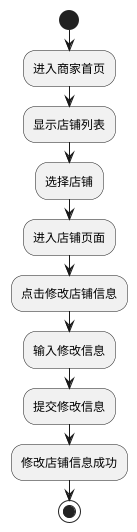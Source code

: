 @startuml
'https://plantuml.com/activity-diagram-beta

start
:进入商家首页;
:显示店铺列表;
:选择店铺;
:进入店铺页面;
:点击修改店铺信息;
:输入修改信息;
:提交修改信息;
:修改店铺信息成功;
stop

@enduml
